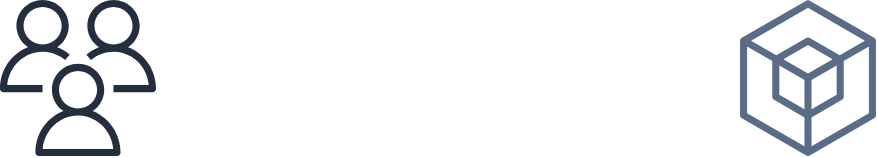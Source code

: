 <mxfile version="10.7.7" type="github"><diagram id="5w3YFkcncLOURUXDjKWu" name="第 1 页"><mxGraphModel dx="1394" dy="742" grid="1" gridSize="10" guides="1" tooltips="1" connect="1" arrows="1" fold="1" page="1" pageScale="1" pageWidth="827" pageHeight="1169" math="0" shadow="0"><root><mxCell id="0"/><mxCell id="1" parent="0"/><mxCell id="640W-OSfO4SukdIafOE5-1" value="" style="outlineConnect=0;fontColor=#232F3E;gradientColor=none;fillColor=#232F3E;strokeColor=none;dashed=0;verticalLabelPosition=bottom;verticalAlign=top;align=center;html=1;fontSize=12;fontStyle=0;aspect=fixed;pointerEvents=1;shape=mxgraph.aws4.users;" vertex="1" parent="1"><mxGeometry x="110" y="220" width="78" height="78" as="geometry"/></mxCell><mxCell id="640W-OSfO4SukdIafOE5-2" value="" style="outlineConnect=0;fontColor=#232F3E;gradientColor=none;fillColor=#5A6C86;strokeColor=none;dashed=0;verticalLabelPosition=bottom;verticalAlign=top;align=center;html=1;fontSize=12;fontStyle=0;aspect=fixed;shape=mxgraph.aws4.external_sdk;" vertex="1" parent="1"><mxGeometry x="480" y="220" width="68" height="78" as="geometry"/></mxCell></root></mxGraphModel></diagram></mxfile>